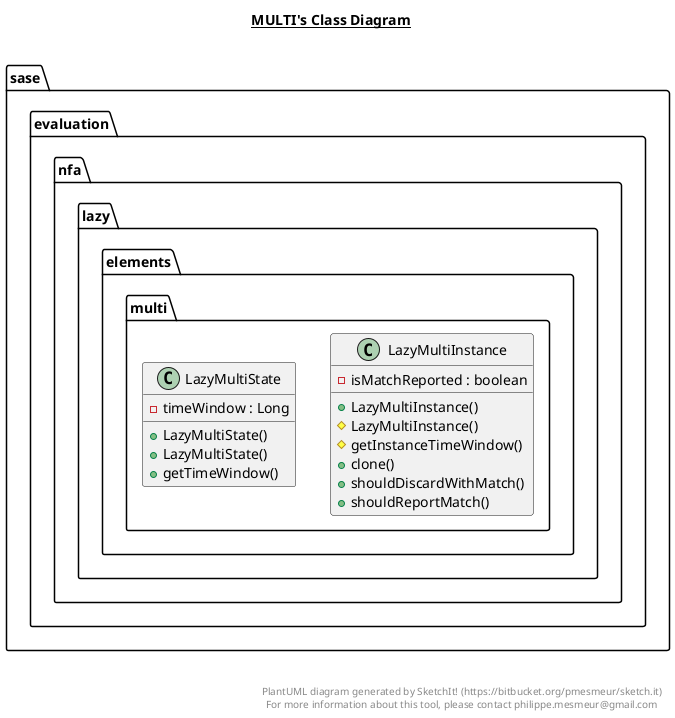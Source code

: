 @startuml

title __MULTI's Class Diagram__\n

  package sase.evaluation {
    package sase.evaluation.nfa {
      package sase.evaluation.nfa.lazy {
        package sase.evaluation.nfa.lazy.elements {
          package sase.evaluation.nfa.lazy.elements.multi {
            class LazyMultiInstance {
                - isMatchReported : boolean
                + LazyMultiInstance()
                # LazyMultiInstance()
                # getInstanceTimeWindow()
                + clone()
                + shouldDiscardWithMatch()
                + shouldReportMatch()
            }
          }
        }
      }
    }
  }
  

  package sase.evaluation {
    package sase.evaluation.nfa {
      package sase.evaluation.nfa.lazy {
        package sase.evaluation.nfa.lazy.elements {
          package sase.evaluation.nfa.lazy.elements.multi {
            class LazyMultiState {
                - timeWindow : Long
                + LazyMultiState()
                + LazyMultiState()
                + getTimeWindow()
            }
          }
        }
      }
    }
  }
  



right footer


PlantUML diagram generated by SketchIt! (https://bitbucket.org/pmesmeur/sketch.it)
For more information about this tool, please contact philippe.mesmeur@gmail.com
endfooter

@enduml

